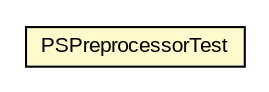 #!/usr/local/bin/dot
#
# Class diagram 
# Generated by UMLGraph version 5.1 (http://www.umlgraph.org/)
#

digraph G {
	edge [fontname="arial",fontsize=10,labelfontname="arial",labelfontsize=10];
	node [fontname="arial",fontsize=10,shape=plaintext];
	nodesep=0.25;
	ranksep=0.5;
	// com.helger.schematron.pure.preprocess.PSPreprocessorTest
	c329 [label=<<table title="com.helger.schematron.pure.preprocess.PSPreprocessorTest" border="0" cellborder="1" cellspacing="0" cellpadding="2" port="p" bgcolor="lemonChiffon" href="./PSPreprocessorTest.html">
		<tr><td><table border="0" cellspacing="0" cellpadding="1">
<tr><td align="center" balign="center"> PSPreprocessorTest </td></tr>
		</table></td></tr>
		</table>>, fontname="arial", fontcolor="black", fontsize=10.0];
}

